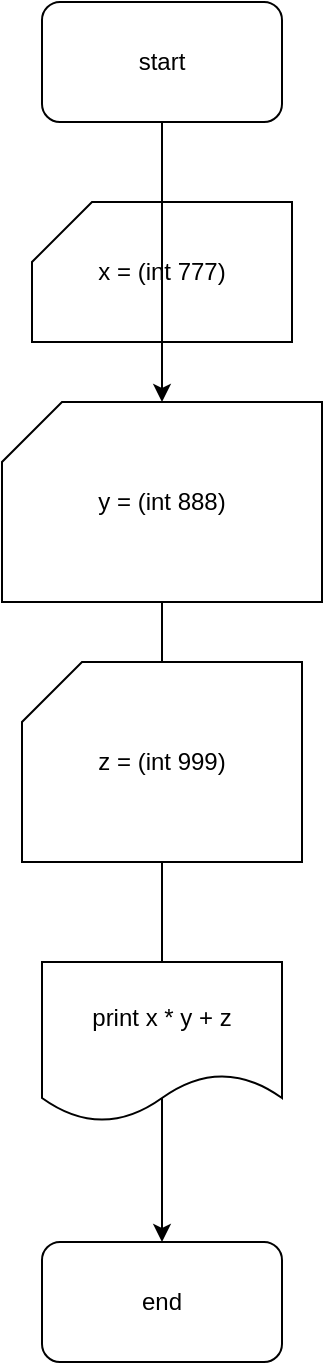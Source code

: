 <mxfile version="24.6.4" type="device">
  <diagram name="Page-1" id="y1dwO1VWNzheNCCIoVVs">
    <mxGraphModel dx="1050" dy="522" grid="1" gridSize="10" guides="1" tooltips="1" connect="1" arrows="1" fold="1" page="1" pageScale="1" pageWidth="827" pageHeight="1169" math="0" shadow="0">
      <root>
        <mxCell id="0" />
        <mxCell id="1" parent="0" />
        <mxCell id="3LiY9xDeW3aBZF6krt_f-2" style="edgeStyle=orthogonalEdgeStyle;rounded=0;orthogonalLoop=1;jettySize=auto;html=1;entryX=0.5;entryY=0;entryDx=0;entryDy=0;" edge="1" parent="1" source="3LiY9xDeW3aBZF6krt_f-6" target="3LiY9xDeW3aBZF6krt_f-3">
          <mxGeometry relative="1" as="geometry">
            <mxPoint x="410" y="706" as="targetPoint" />
          </mxGeometry>
        </mxCell>
        <mxCell id="3LiY9xDeW3aBZF6krt_f-1" value="start" style="rounded=1;whiteSpace=wrap;html=1;" vertex="1" parent="1">
          <mxGeometry x="350" y="240" width="120" height="60" as="geometry" />
        </mxCell>
        <mxCell id="3LiY9xDeW3aBZF6krt_f-3" value="end" style="rounded=1;whiteSpace=wrap;html=1;" vertex="1" parent="1">
          <mxGeometry x="350" y="860" width="120" height="60" as="geometry" />
        </mxCell>
        <mxCell id="3LiY9xDeW3aBZF6krt_f-4" value="x = (int 777)" style="shape=card;whiteSpace=wrap;html=1;" vertex="1" parent="1">
          <mxGeometry x="345" y="340" width="130" height="70" as="geometry" />
        </mxCell>
        <mxCell id="3LiY9xDeW3aBZF6krt_f-7" value="" style="edgeStyle=orthogonalEdgeStyle;rounded=0;orthogonalLoop=1;jettySize=auto;html=1;" edge="1" parent="1" source="3LiY9xDeW3aBZF6krt_f-1" target="3LiY9xDeW3aBZF6krt_f-6">
          <mxGeometry relative="1" as="geometry">
            <mxPoint x="410" y="706" as="targetPoint" />
            <mxPoint x="410" y="300" as="sourcePoint" />
          </mxGeometry>
        </mxCell>
        <mxCell id="3LiY9xDeW3aBZF6krt_f-6" value="y = (int 888)" style="shape=card;whiteSpace=wrap;html=1;" vertex="1" parent="1">
          <mxGeometry x="330" y="440" width="160" height="100" as="geometry" />
        </mxCell>
        <mxCell id="3LiY9xDeW3aBZF6krt_f-8" value="z = (int 999)" style="shape=card;whiteSpace=wrap;html=1;" vertex="1" parent="1">
          <mxGeometry x="340" y="570" width="140" height="100" as="geometry" />
        </mxCell>
        <mxCell id="3LiY9xDeW3aBZF6krt_f-9" value="print x * y + z" style="shape=document;whiteSpace=wrap;html=1;boundedLbl=1;" vertex="1" parent="1">
          <mxGeometry x="350" y="720" width="120" height="80" as="geometry" />
        </mxCell>
      </root>
    </mxGraphModel>
  </diagram>
</mxfile>
